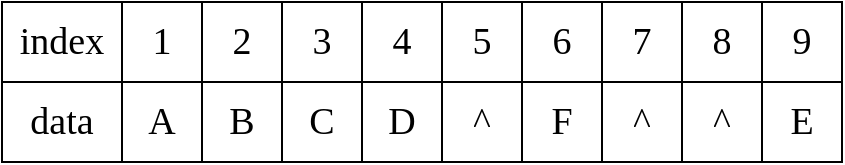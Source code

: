 <mxfile>
    <diagram id="SkU_9gdcKsgAZnc2gxJR" name="第 1 页">
        <mxGraphModel dx="793" dy="444" grid="1" gridSize="10" guides="1" tooltips="1" connect="1" arrows="1" fold="1" page="1" pageScale="1" pageWidth="827" pageHeight="1169" math="0" shadow="0">
            <root>
                <mxCell id="0"/>
                <mxCell id="1" parent="0"/>
                <mxCell id="2" value="" style="shape=table;startSize=0;container=1;collapsible=0;childLayout=tableLayout;fontSize=19;fontFamily=Times New Roman;" parent="1" vertex="1">
                    <mxGeometry x="140" y="240" width="420" height="80" as="geometry"/>
                </mxCell>
                <mxCell id="3" value="" style="shape=tableRow;horizontal=0;startSize=0;swimlaneHead=0;swimlaneBody=0;top=0;left=0;bottom=0;right=0;collapsible=0;dropTarget=0;fillColor=none;points=[[0,0.5],[1,0.5]];portConstraint=eastwest;fontSize=19;fontFamily=Times New Roman;" parent="2" vertex="1">
                    <mxGeometry width="420" height="40" as="geometry"/>
                </mxCell>
                <mxCell id="4" value="index" style="shape=partialRectangle;html=1;whiteSpace=wrap;connectable=0;overflow=hidden;fillColor=none;top=0;left=0;bottom=0;right=0;pointerEvents=1;fontSize=19;fontFamily=Times New Roman;" parent="3" vertex="1">
                    <mxGeometry width="60" height="40" as="geometry">
                        <mxRectangle width="60" height="40" as="alternateBounds"/>
                    </mxGeometry>
                </mxCell>
                <mxCell id="5" value="1" style="shape=partialRectangle;html=1;whiteSpace=wrap;connectable=1;overflow=hidden;fillColor=none;top=0;left=0;bottom=0;right=0;pointerEvents=1;fontSize=19;fontFamily=Times New Roman;movable=1;resizable=1;rotatable=1;deletable=1;editable=1;" parent="3" vertex="1">
                    <mxGeometry x="60" width="40" height="40" as="geometry">
                        <mxRectangle width="40" height="40" as="alternateBounds"/>
                    </mxGeometry>
                </mxCell>
                <mxCell id="6" value="2" style="shape=partialRectangle;html=1;whiteSpace=wrap;connectable=1;overflow=hidden;fillColor=none;top=0;left=0;bottom=0;right=0;pointerEvents=1;fontSize=19;fontFamily=Times New Roman;movable=1;resizable=1;rotatable=1;deletable=1;editable=1;" parent="3" vertex="1">
                    <mxGeometry x="100" width="40" height="40" as="geometry">
                        <mxRectangle width="40" height="40" as="alternateBounds"/>
                    </mxGeometry>
                </mxCell>
                <mxCell id="7" value="3" style="shape=partialRectangle;html=1;whiteSpace=wrap;connectable=1;overflow=hidden;fillColor=none;top=0;left=0;bottom=0;right=0;pointerEvents=1;fontSize=19;fontFamily=Times New Roman;movable=1;resizable=1;rotatable=1;deletable=1;editable=1;" parent="3" vertex="1">
                    <mxGeometry x="140" width="40" height="40" as="geometry">
                        <mxRectangle width="40" height="40" as="alternateBounds"/>
                    </mxGeometry>
                </mxCell>
                <mxCell id="8" value="4" style="shape=partialRectangle;html=1;whiteSpace=wrap;connectable=1;overflow=hidden;fillColor=none;top=0;left=0;bottom=0;right=0;pointerEvents=1;fontSize=19;fontFamily=Times New Roman;movable=1;resizable=1;rotatable=1;deletable=1;editable=1;" parent="3" vertex="1">
                    <mxGeometry x="180" width="40" height="40" as="geometry">
                        <mxRectangle width="40" height="40" as="alternateBounds"/>
                    </mxGeometry>
                </mxCell>
                <mxCell id="9" value="5" style="shape=partialRectangle;html=1;whiteSpace=wrap;connectable=1;overflow=hidden;fillColor=none;top=0;left=0;bottom=0;right=0;pointerEvents=1;fontSize=19;fontFamily=Times New Roman;movable=1;resizable=1;rotatable=1;deletable=1;editable=1;" parent="3" vertex="1">
                    <mxGeometry x="220" width="40" height="40" as="geometry">
                        <mxRectangle width="40" height="40" as="alternateBounds"/>
                    </mxGeometry>
                </mxCell>
                <mxCell id="10" value="6" style="shape=partialRectangle;html=1;whiteSpace=wrap;connectable=1;overflow=hidden;fillColor=none;top=0;left=0;bottom=0;right=0;pointerEvents=1;fontSize=19;fontFamily=Times New Roman;movable=1;resizable=1;rotatable=1;deletable=1;editable=1;" parent="3" vertex="1">
                    <mxGeometry x="260" width="40" height="40" as="geometry">
                        <mxRectangle width="40" height="40" as="alternateBounds"/>
                    </mxGeometry>
                </mxCell>
                <mxCell id="11" value="7" style="shape=partialRectangle;html=1;whiteSpace=wrap;connectable=1;overflow=hidden;fillColor=none;top=0;left=0;bottom=0;right=0;pointerEvents=1;fontSize=19;fontFamily=Times New Roman;movable=1;resizable=1;rotatable=1;deletable=1;editable=1;" parent="3" vertex="1">
                    <mxGeometry x="300" width="40" height="40" as="geometry">
                        <mxRectangle width="40" height="40" as="alternateBounds"/>
                    </mxGeometry>
                </mxCell>
                <mxCell id="12" value="8" style="shape=partialRectangle;html=1;whiteSpace=wrap;connectable=1;overflow=hidden;fillColor=none;top=0;left=0;bottom=0;right=0;pointerEvents=1;fontSize=19;fontFamily=Times New Roman;movable=1;resizable=1;rotatable=1;deletable=1;editable=1;" parent="3" vertex="1">
                    <mxGeometry x="340" width="40" height="40" as="geometry">
                        <mxRectangle width="40" height="40" as="alternateBounds"/>
                    </mxGeometry>
                </mxCell>
                <mxCell id="13" value="9" style="shape=partialRectangle;html=1;whiteSpace=wrap;connectable=1;overflow=hidden;fillColor=none;top=0;left=0;bottom=0;right=0;pointerEvents=1;fontSize=19;fontFamily=Times New Roman;movable=1;resizable=1;rotatable=1;deletable=1;editable=1;" parent="3" vertex="1">
                    <mxGeometry x="380" width="40" height="40" as="geometry">
                        <mxRectangle width="40" height="40" as="alternateBounds"/>
                    </mxGeometry>
                </mxCell>
                <mxCell id="14" value="" style="shape=tableRow;horizontal=0;startSize=0;swimlaneHead=0;swimlaneBody=0;top=0;left=0;bottom=0;right=0;collapsible=0;dropTarget=0;fillColor=none;points=[[0,0.5],[1,0.5]];portConstraint=eastwest;fontSize=19;fontFamily=Times New Roman;" parent="2" vertex="1">
                    <mxGeometry y="40" width="420" height="40" as="geometry"/>
                </mxCell>
                <mxCell id="15" value="data" style="shape=partialRectangle;html=1;whiteSpace=wrap;connectable=0;overflow=hidden;fillColor=none;top=0;left=0;bottom=0;right=0;pointerEvents=1;fontSize=19;fontFamily=Times New Roman;" parent="14" vertex="1">
                    <mxGeometry width="60" height="40" as="geometry">
                        <mxRectangle width="60" height="40" as="alternateBounds"/>
                    </mxGeometry>
                </mxCell>
                <mxCell id="16" value="A" style="shape=partialRectangle;html=1;whiteSpace=wrap;connectable=1;overflow=hidden;fillColor=none;top=0;left=0;bottom=0;right=0;pointerEvents=1;fontSize=19;fontFamily=Times New Roman;movable=1;resizable=1;rotatable=1;deletable=1;editable=1;" parent="14" vertex="1">
                    <mxGeometry x="60" width="40" height="40" as="geometry">
                        <mxRectangle width="40" height="40" as="alternateBounds"/>
                    </mxGeometry>
                </mxCell>
                <mxCell id="17" value="B" style="shape=partialRectangle;html=1;whiteSpace=wrap;connectable=1;overflow=hidden;fillColor=none;top=0;left=0;bottom=0;right=0;pointerEvents=1;fontSize=19;fontFamily=Times New Roman;movable=1;resizable=1;rotatable=1;deletable=1;editable=1;" parent="14" vertex="1">
                    <mxGeometry x="100" width="40" height="40" as="geometry">
                        <mxRectangle width="40" height="40" as="alternateBounds"/>
                    </mxGeometry>
                </mxCell>
                <mxCell id="18" value="C" style="shape=partialRectangle;html=1;whiteSpace=wrap;connectable=1;overflow=hidden;fillColor=none;top=0;left=0;bottom=0;right=0;pointerEvents=1;fontSize=19;fontFamily=Times New Roman;movable=1;resizable=1;rotatable=1;deletable=1;editable=1;" parent="14" vertex="1">
                    <mxGeometry x="140" width="40" height="40" as="geometry">
                        <mxRectangle width="40" height="40" as="alternateBounds"/>
                    </mxGeometry>
                </mxCell>
                <mxCell id="19" value="D" style="shape=partialRectangle;html=1;whiteSpace=wrap;connectable=1;overflow=hidden;fillColor=none;top=0;left=0;bottom=0;right=0;pointerEvents=1;fontSize=19;fontFamily=Times New Roman;movable=1;resizable=1;rotatable=1;deletable=1;editable=1;" parent="14" vertex="1">
                    <mxGeometry x="180" width="40" height="40" as="geometry">
                        <mxRectangle width="40" height="40" as="alternateBounds"/>
                    </mxGeometry>
                </mxCell>
                <mxCell id="20" value="^" style="shape=partialRectangle;html=1;whiteSpace=wrap;connectable=1;overflow=hidden;fillColor=none;top=0;left=0;bottom=0;right=0;pointerEvents=1;fontSize=19;fontFamily=Times New Roman;movable=1;resizable=1;rotatable=1;deletable=1;editable=1;" parent="14" vertex="1">
                    <mxGeometry x="220" width="40" height="40" as="geometry">
                        <mxRectangle width="40" height="40" as="alternateBounds"/>
                    </mxGeometry>
                </mxCell>
                <mxCell id="21" value="F" style="shape=partialRectangle;html=1;whiteSpace=wrap;connectable=1;overflow=hidden;fillColor=none;top=0;left=0;bottom=0;right=0;pointerEvents=1;fontSize=19;fontFamily=Times New Roman;movable=1;resizable=1;rotatable=1;deletable=1;editable=1;" parent="14" vertex="1">
                    <mxGeometry x="260" width="40" height="40" as="geometry">
                        <mxRectangle width="40" height="40" as="alternateBounds"/>
                    </mxGeometry>
                </mxCell>
                <mxCell id="22" value="^" style="shape=partialRectangle;html=1;whiteSpace=wrap;connectable=1;overflow=hidden;fillColor=none;top=0;left=0;bottom=0;right=0;pointerEvents=1;fontSize=19;fontFamily=Times New Roman;movable=1;resizable=1;rotatable=1;deletable=1;editable=1;" parent="14" vertex="1">
                    <mxGeometry x="300" width="40" height="40" as="geometry">
                        <mxRectangle width="40" height="40" as="alternateBounds"/>
                    </mxGeometry>
                </mxCell>
                <mxCell id="23" value="^" style="shape=partialRectangle;html=1;whiteSpace=wrap;connectable=1;overflow=hidden;fillColor=none;top=0;left=0;bottom=0;right=0;pointerEvents=1;fontSize=19;fontFamily=Times New Roman;movable=1;resizable=1;rotatable=1;deletable=1;editable=1;" parent="14" vertex="1">
                    <mxGeometry x="340" width="40" height="40" as="geometry">
                        <mxRectangle width="40" height="40" as="alternateBounds"/>
                    </mxGeometry>
                </mxCell>
                <mxCell id="24" value="E" style="shape=partialRectangle;html=1;whiteSpace=wrap;connectable=1;overflow=hidden;fillColor=none;top=0;left=0;bottom=0;right=0;pointerEvents=1;fontSize=19;fontFamily=Times New Roman;movable=1;resizable=1;rotatable=1;deletable=1;editable=1;" parent="14" vertex="1">
                    <mxGeometry x="380" width="40" height="40" as="geometry">
                        <mxRectangle width="40" height="40" as="alternateBounds"/>
                    </mxGeometry>
                </mxCell>
            </root>
        </mxGraphModel>
    </diagram>
</mxfile>